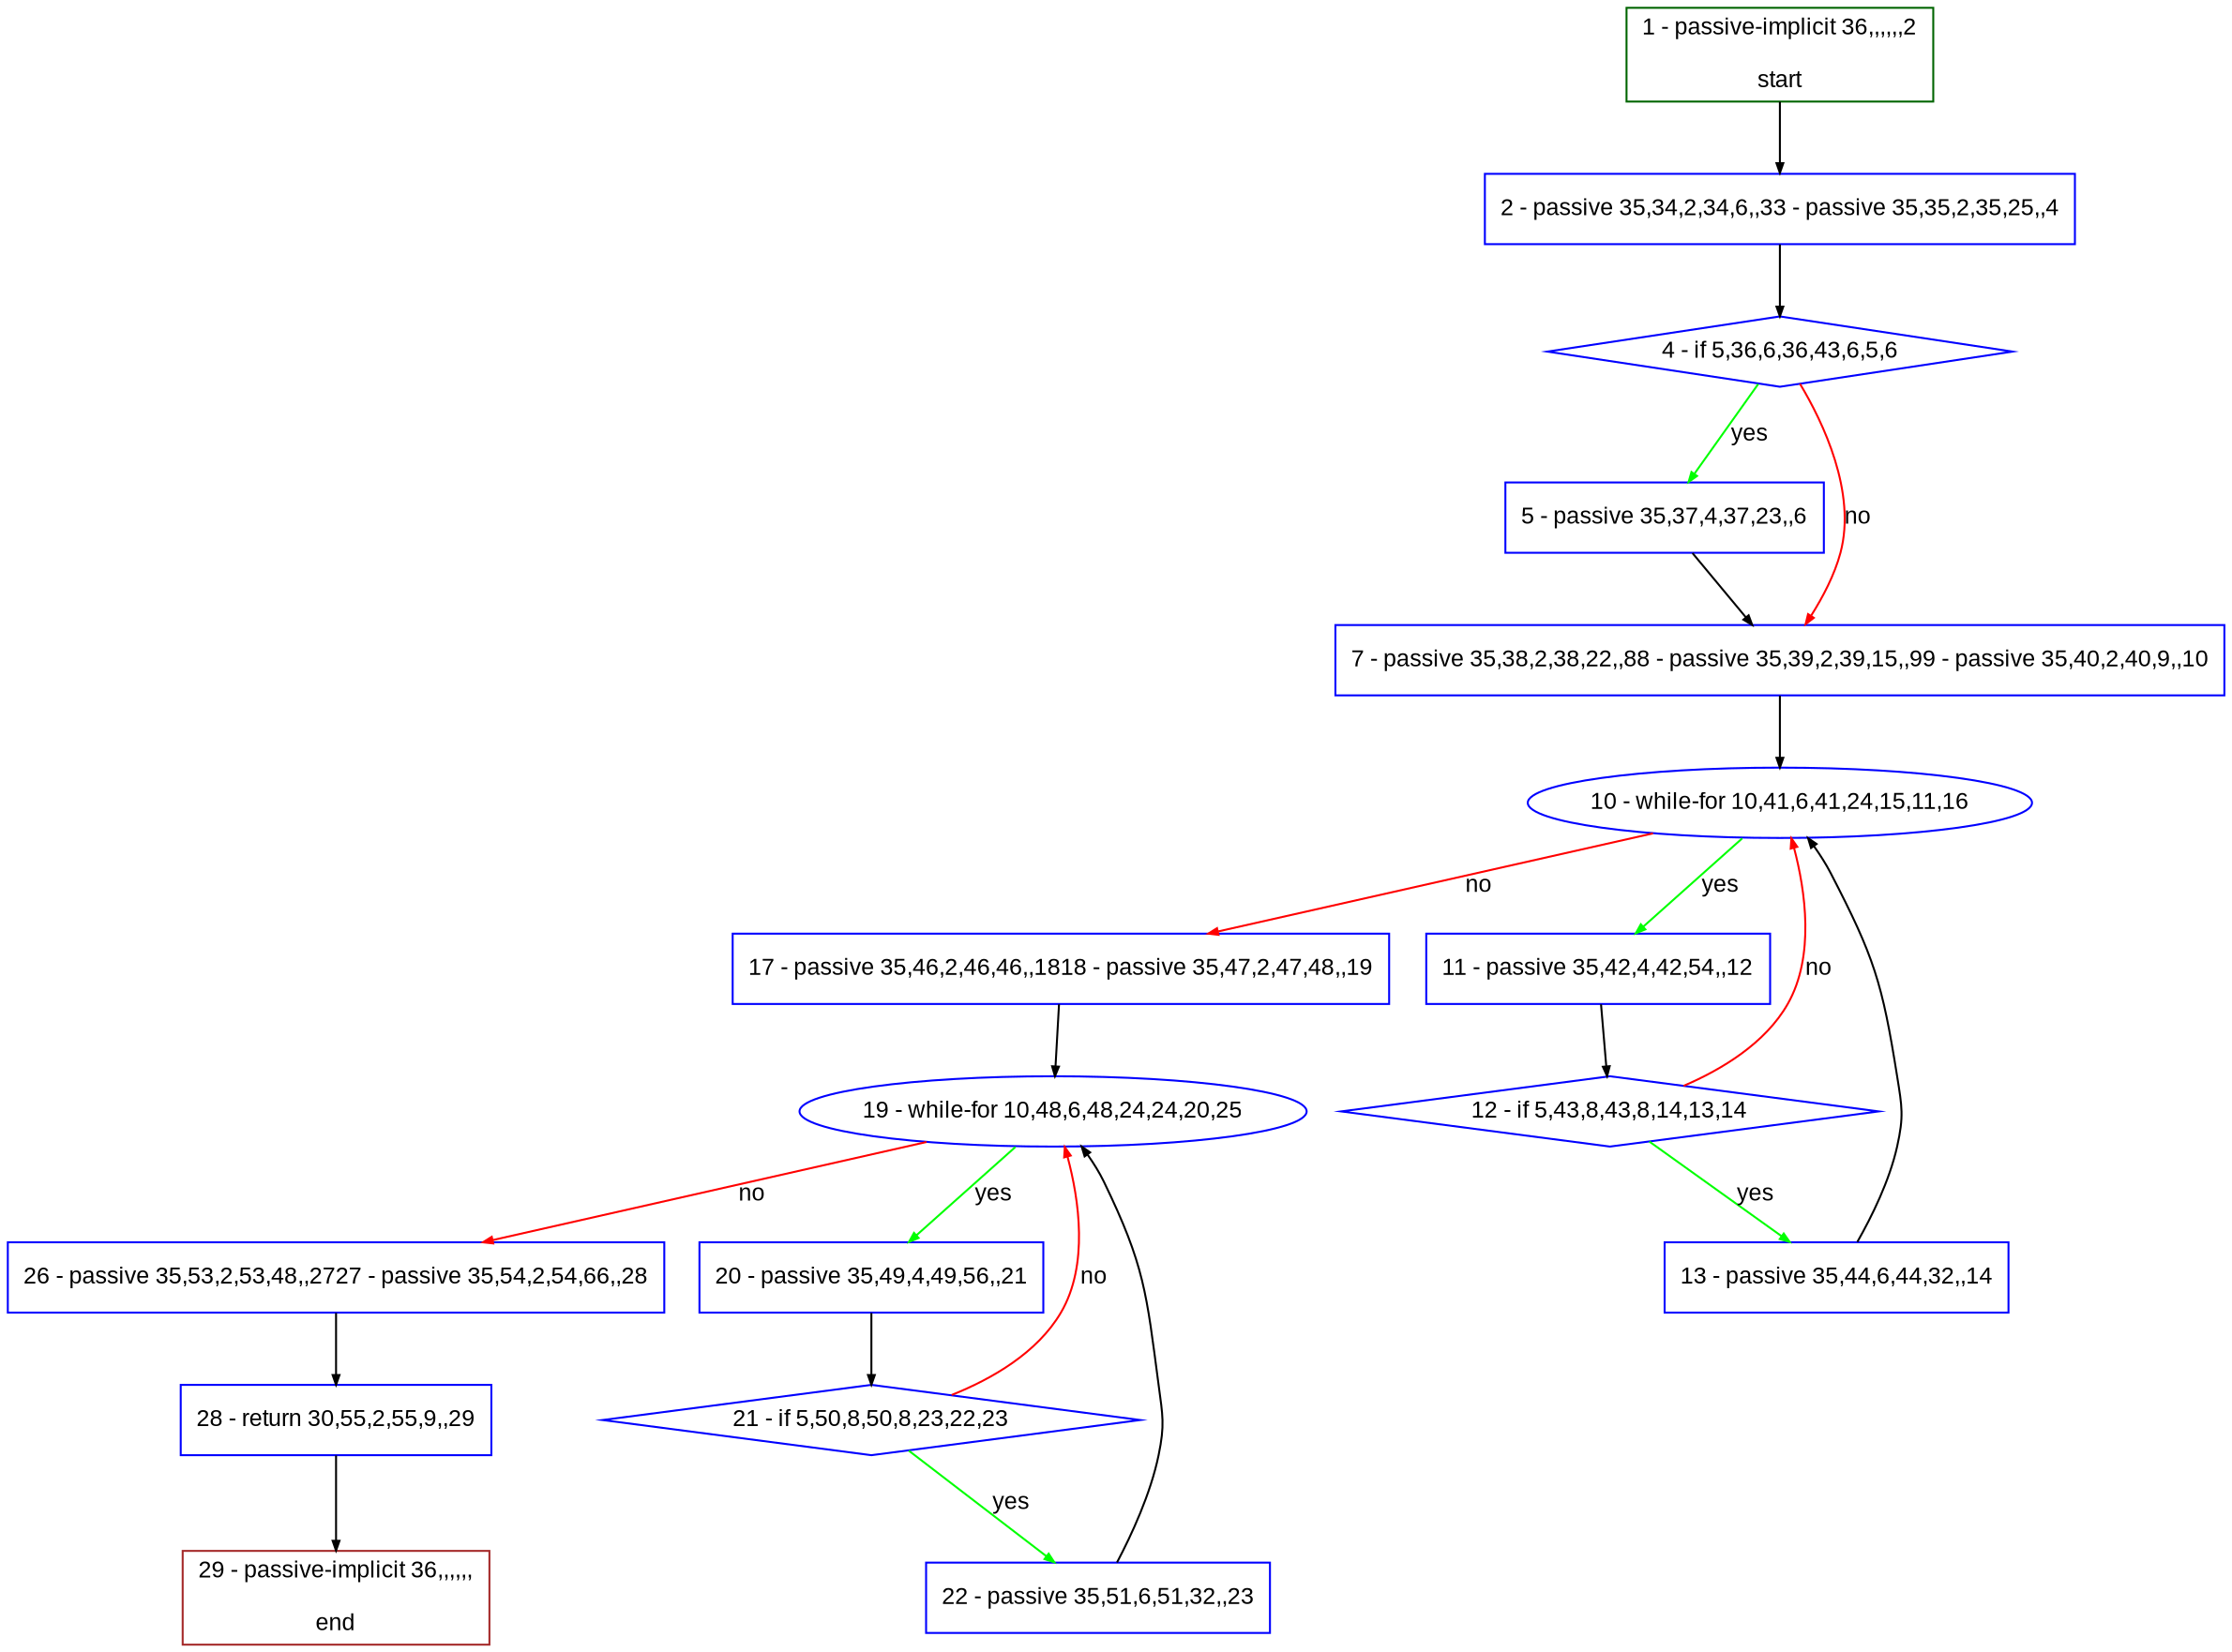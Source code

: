 digraph "" {
  graph [pack="true", label="", fontsize="12", packmode="clust", fontname="Arial", fillcolor="#FFFFCC", bgcolor="white", style="rounded,filled", compound="true"];
  node [node_initialized="no", label="", color="grey", fontsize="12", fillcolor="white", fontname="Arial", style="filled", shape="rectangle", compound="true", fixedsize="false"];
  edge [fontcolor="black", arrowhead="normal", arrowtail="none", arrowsize="0.5", ltail="", label="", color="black", fontsize="12", lhead="", fontname="Arial", dir="forward", compound="true"];
  __N1 [label="2 - passive 35,34,2,34,6,,33 - passive 35,35,2,35,25,,4", color="#0000ff", fillcolor="#ffffff", style="filled", shape="box"];
  __N2 [label="1 - passive-implicit 36,,,,,,2\n\nstart", color="#006400", fillcolor="#ffffff", style="filled", shape="box"];
  __N3 [label="4 - if 5,36,6,36,43,6,5,6", color="#0000ff", fillcolor="#ffffff", style="filled", shape="diamond"];
  __N4 [label="5 - passive 35,37,4,37,23,,6", color="#0000ff", fillcolor="#ffffff", style="filled", shape="box"];
  __N5 [label="7 - passive 35,38,2,38,22,,88 - passive 35,39,2,39,15,,99 - passive 35,40,2,40,9,,10", color="#0000ff", fillcolor="#ffffff", style="filled", shape="box"];
  __N6 [label="10 - while-for 10,41,6,41,24,15,11,16", color="#0000ff", fillcolor="#ffffff", style="filled", shape="oval"];
  __N7 [label="11 - passive 35,42,4,42,54,,12", color="#0000ff", fillcolor="#ffffff", style="filled", shape="box"];
  __N8 [label="17 - passive 35,46,2,46,46,,1818 - passive 35,47,2,47,48,,19", color="#0000ff", fillcolor="#ffffff", style="filled", shape="box"];
  __N9 [label="12 - if 5,43,8,43,8,14,13,14", color="#0000ff", fillcolor="#ffffff", style="filled", shape="diamond"];
  __N10 [label="13 - passive 35,44,6,44,32,,14", color="#0000ff", fillcolor="#ffffff", style="filled", shape="box"];
  __N11 [label="19 - while-for 10,48,6,48,24,24,20,25", color="#0000ff", fillcolor="#ffffff", style="filled", shape="oval"];
  __N12 [label="20 - passive 35,49,4,49,56,,21", color="#0000ff", fillcolor="#ffffff", style="filled", shape="box"];
  __N13 [label="26 - passive 35,53,2,53,48,,2727 - passive 35,54,2,54,66,,28", color="#0000ff", fillcolor="#ffffff", style="filled", shape="box"];
  __N14 [label="21 - if 5,50,8,50,8,23,22,23", color="#0000ff", fillcolor="#ffffff", style="filled", shape="diamond"];
  __N15 [label="22 - passive 35,51,6,51,32,,23", color="#0000ff", fillcolor="#ffffff", style="filled", shape="box"];
  __N16 [label="28 - return 30,55,2,55,9,,29", color="#0000ff", fillcolor="#ffffff", style="filled", shape="box"];
  __N17 [label="29 - passive-implicit 36,,,,,,\n\nend", color="#a52a2a", fillcolor="#ffffff", style="filled", shape="box"];
  __N2 -> __N1 [arrowhead="normal", arrowtail="none", color="#000000", label="", dir="forward"];
  __N1 -> __N3 [arrowhead="normal", arrowtail="none", color="#000000", label="", dir="forward"];
  __N3 -> __N4 [arrowhead="normal", arrowtail="none", color="#00ff00", label="yes", dir="forward"];
  __N3 -> __N5 [arrowhead="normal", arrowtail="none", color="#ff0000", label="no", dir="forward"];
  __N4 -> __N5 [arrowhead="normal", arrowtail="none", color="#000000", label="", dir="forward"];
  __N5 -> __N6 [arrowhead="normal", arrowtail="none", color="#000000", label="", dir="forward"];
  __N6 -> __N7 [arrowhead="normal", arrowtail="none", color="#00ff00", label="yes", dir="forward"];
  __N6 -> __N8 [arrowhead="normal", arrowtail="none", color="#ff0000", label="no", dir="forward"];
  __N7 -> __N9 [arrowhead="normal", arrowtail="none", color="#000000", label="", dir="forward"];
  __N9 -> __N6 [arrowhead="normal", arrowtail="none", color="#ff0000", label="no", dir="forward"];
  __N9 -> __N10 [arrowhead="normal", arrowtail="none", color="#00ff00", label="yes", dir="forward"];
  __N10 -> __N6 [arrowhead="normal", arrowtail="none", color="#000000", label="", dir="forward"];
  __N8 -> __N11 [arrowhead="normal", arrowtail="none", color="#000000", label="", dir="forward"];
  __N11 -> __N12 [arrowhead="normal", arrowtail="none", color="#00ff00", label="yes", dir="forward"];
  __N11 -> __N13 [arrowhead="normal", arrowtail="none", color="#ff0000", label="no", dir="forward"];
  __N12 -> __N14 [arrowhead="normal", arrowtail="none", color="#000000", label="", dir="forward"];
  __N14 -> __N11 [arrowhead="normal", arrowtail="none", color="#ff0000", label="no", dir="forward"];
  __N14 -> __N15 [arrowhead="normal", arrowtail="none", color="#00ff00", label="yes", dir="forward"];
  __N15 -> __N11 [arrowhead="normal", arrowtail="none", color="#000000", label="", dir="forward"];
  __N13 -> __N16 [arrowhead="normal", arrowtail="none", color="#000000", label="", dir="forward"];
  __N16 -> __N17 [arrowhead="normal", arrowtail="none", color="#000000", label="", dir="forward"];
}
